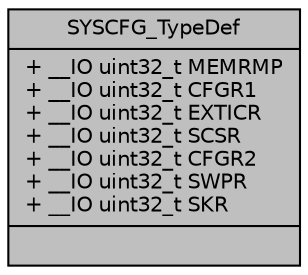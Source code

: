 digraph "SYSCFG_TypeDef"
{
 // LATEX_PDF_SIZE
  edge [fontname="Helvetica",fontsize="10",labelfontname="Helvetica",labelfontsize="10"];
  node [fontname="Helvetica",fontsize="10",shape=record];
  Node1 [label="{SYSCFG_TypeDef\n|+ __IO uint32_t MEMRMP\l+ __IO uint32_t CFGR1\l+ __IO uint32_t EXTICR\l+ __IO uint32_t SCSR\l+ __IO uint32_t CFGR2\l+ __IO uint32_t SWPR\l+ __IO uint32_t SKR\l|}",height=0.2,width=0.4,color="black", fillcolor="grey75", style="filled", fontcolor="black",tooltip="System configuration controller."];
}
